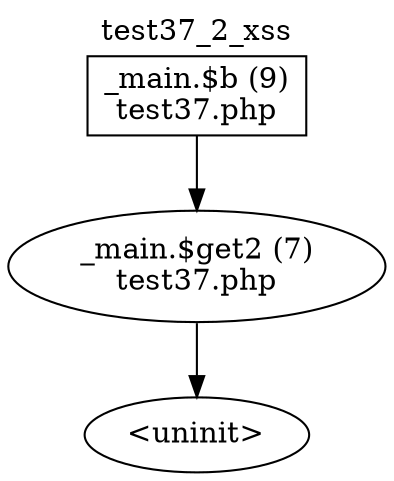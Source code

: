 digraph cfg {
  label="test37_2_xss";
  labelloc=t;
  n1 [shape=box, label="_main.$b (9)\ntest37.php"];
  n2 [shape=ellipse, label="_main.$get2 (7)\ntest37.php"];
  n3 [shape=ellipse, label="<uninit>"];
  n1 -> n2;
  n2 -> n3;
}
